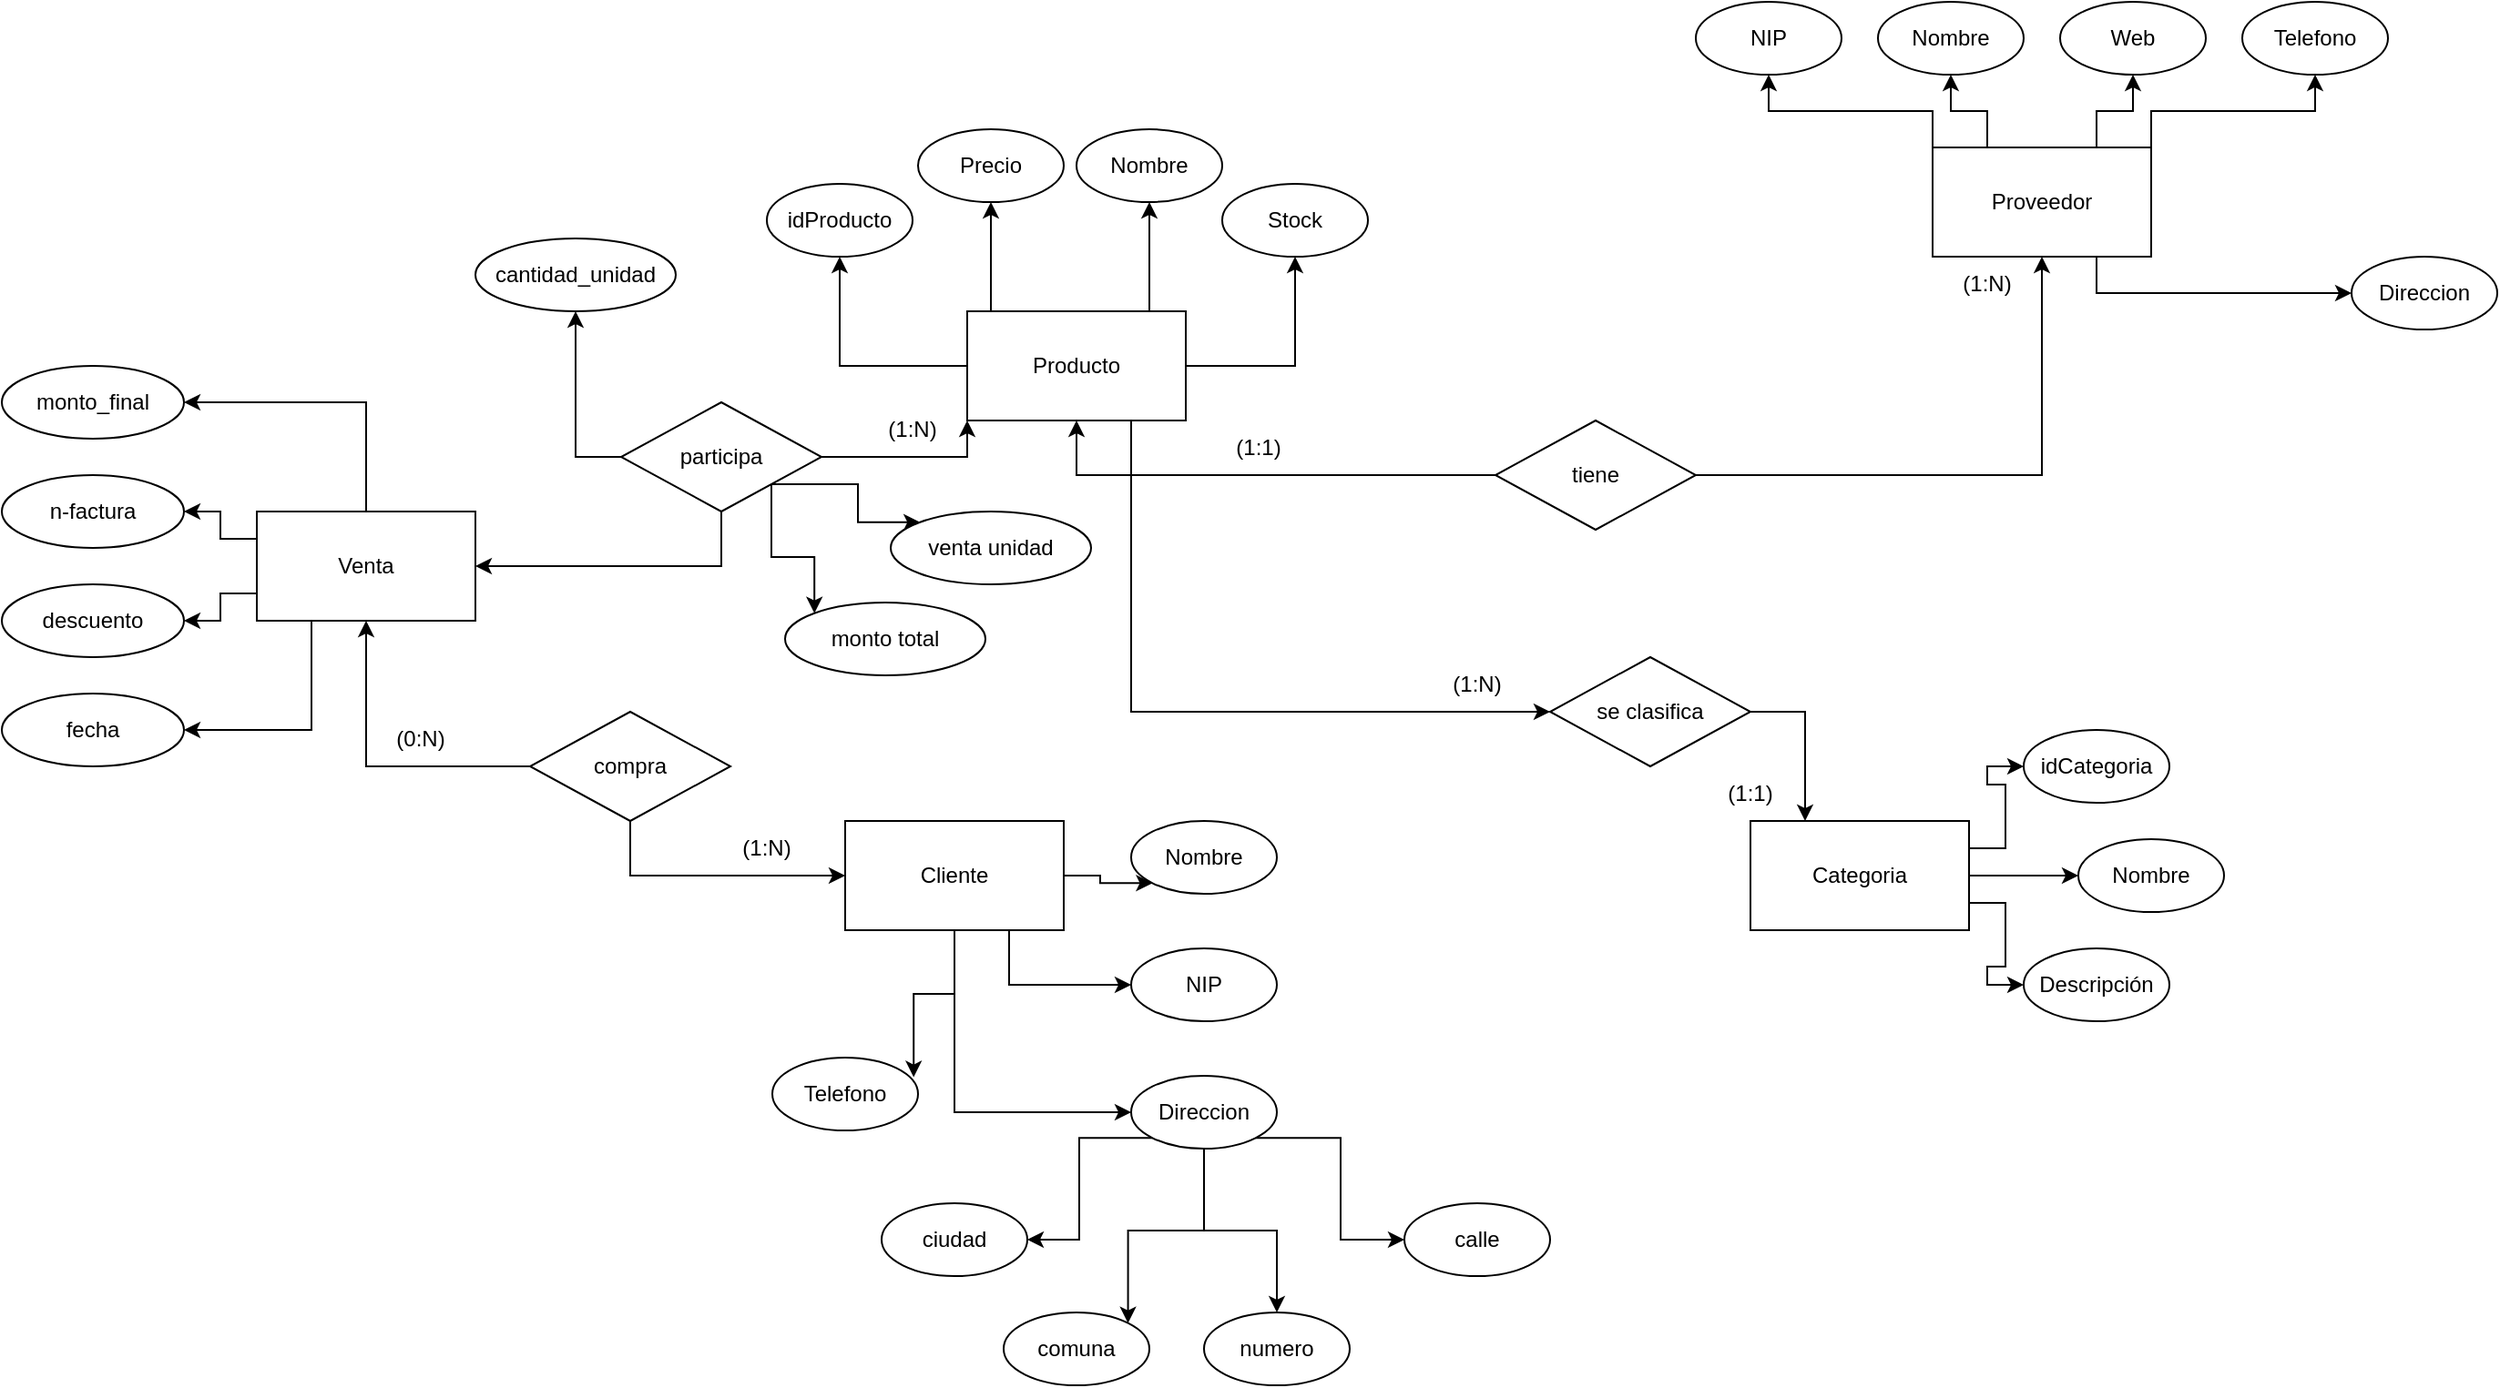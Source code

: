 <mxfile version="26.2.2">
  <diagram id="R2lEEEUBdFMjLlhIrx00" name="Page-1">
    <mxGraphModel dx="1491" dy="810" grid="1" gridSize="10" guides="1" tooltips="1" connect="1" arrows="1" fold="1" page="1" pageScale="1" pageWidth="1920" pageHeight="1080" math="0" shadow="0" extFonts="Permanent Marker^https://fonts.googleapis.com/css?family=Permanent+Marker">
      <root>
        <mxCell id="0" />
        <mxCell id="1" parent="0" />
        <mxCell id="-svoxVY9ocmbRA-tjolU-8" style="edgeStyle=orthogonalEdgeStyle;rounded=0;orthogonalLoop=1;jettySize=auto;html=1;exitX=1;exitY=0.5;exitDx=0;exitDy=0;" parent="1" source="-svoxVY9ocmbRA-tjolU-1" target="-svoxVY9ocmbRA-tjolU-5" edge="1">
          <mxGeometry relative="1" as="geometry" />
        </mxCell>
        <mxCell id="-svoxVY9ocmbRA-tjolU-11" style="edgeStyle=orthogonalEdgeStyle;rounded=0;orthogonalLoop=1;jettySize=auto;html=1;exitX=0.75;exitY=0;exitDx=0;exitDy=0;entryX=0.5;entryY=1;entryDx=0;entryDy=0;" parent="1" source="-svoxVY9ocmbRA-tjolU-1" target="-svoxVY9ocmbRA-tjolU-10" edge="1">
          <mxGeometry relative="1" as="geometry">
            <Array as="points">
              <mxPoint x="770" y="250" />
            </Array>
          </mxGeometry>
        </mxCell>
        <mxCell id="-svoxVY9ocmbRA-tjolU-13" style="edgeStyle=orthogonalEdgeStyle;rounded=0;orthogonalLoop=1;jettySize=auto;html=1;exitX=0.25;exitY=0;exitDx=0;exitDy=0;entryX=0.5;entryY=1;entryDx=0;entryDy=0;" parent="1" source="-svoxVY9ocmbRA-tjolU-1" target="-svoxVY9ocmbRA-tjolU-12" edge="1">
          <mxGeometry relative="1" as="geometry">
            <Array as="points">
              <mxPoint x="683" y="250" />
            </Array>
          </mxGeometry>
        </mxCell>
        <mxCell id="-svoxVY9ocmbRA-tjolU-14" style="edgeStyle=orthogonalEdgeStyle;rounded=0;orthogonalLoop=1;jettySize=auto;html=1;exitX=0;exitY=0.5;exitDx=0;exitDy=0;entryX=0.5;entryY=1;entryDx=0;entryDy=0;" parent="1" source="-svoxVY9ocmbRA-tjolU-1" target="-svoxVY9ocmbRA-tjolU-15" edge="1">
          <mxGeometry relative="1" as="geometry">
            <mxPoint x="620" y="220" as="targetPoint" />
          </mxGeometry>
        </mxCell>
        <mxCell id="-svoxVY9ocmbRA-tjolU-34" style="edgeStyle=orthogonalEdgeStyle;rounded=0;orthogonalLoop=1;jettySize=auto;html=1;exitX=0.75;exitY=1;exitDx=0;exitDy=0;entryX=0;entryY=0.5;entryDx=0;entryDy=0;" parent="1" source="-svoxVY9ocmbRA-tjolU-1" target="-svoxVY9ocmbRA-tjolU-31" edge="1">
          <mxGeometry relative="1" as="geometry" />
        </mxCell>
        <mxCell id="-svoxVY9ocmbRA-tjolU-1" value="Producto" style="rounded=0;whiteSpace=wrap;html=1;" parent="1" vertex="1">
          <mxGeometry x="670" y="250" width="120" height="60" as="geometry" />
        </mxCell>
        <mxCell id="-svoxVY9ocmbRA-tjolU-5" value="Stock" style="ellipse;whiteSpace=wrap;html=1;" parent="1" vertex="1">
          <mxGeometry x="810" y="180" width="80" height="40" as="geometry" />
        </mxCell>
        <mxCell id="-svoxVY9ocmbRA-tjolU-10" value="Nombre" style="ellipse;whiteSpace=wrap;html=1;" parent="1" vertex="1">
          <mxGeometry x="730" y="150" width="80" height="40" as="geometry" />
        </mxCell>
        <mxCell id="-svoxVY9ocmbRA-tjolU-12" value="Precio" style="ellipse;whiteSpace=wrap;html=1;" parent="1" vertex="1">
          <mxGeometry x="643" y="150" width="80" height="40" as="geometry" />
        </mxCell>
        <mxCell id="-svoxVY9ocmbRA-tjolU-15" value="idProducto" style="ellipse;whiteSpace=wrap;html=1;" parent="1" vertex="1">
          <mxGeometry x="560" y="180" width="80" height="40" as="geometry" />
        </mxCell>
        <mxCell id="-svoxVY9ocmbRA-tjolU-28" style="edgeStyle=orthogonalEdgeStyle;rounded=0;orthogonalLoop=1;jettySize=auto;html=1;exitX=1;exitY=0.5;exitDx=0;exitDy=0;entryX=0.5;entryY=1;entryDx=0;entryDy=0;" parent="1" source="-svoxVY9ocmbRA-tjolU-16" target="-svoxVY9ocmbRA-tjolU-17" edge="1">
          <mxGeometry relative="1" as="geometry" />
        </mxCell>
        <mxCell id="-svoxVY9ocmbRA-tjolU-30" style="edgeStyle=orthogonalEdgeStyle;rounded=0;orthogonalLoop=1;jettySize=auto;html=1;exitX=0;exitY=0.5;exitDx=0;exitDy=0;entryX=0.5;entryY=1;entryDx=0;entryDy=0;" parent="1" source="-svoxVY9ocmbRA-tjolU-16" target="-svoxVY9ocmbRA-tjolU-1" edge="1">
          <mxGeometry relative="1" as="geometry" />
        </mxCell>
        <mxCell id="-svoxVY9ocmbRA-tjolU-16" value="tiene" style="rhombus;whiteSpace=wrap;html=1;" parent="1" vertex="1">
          <mxGeometry x="960" y="310" width="110" height="60" as="geometry" />
        </mxCell>
        <mxCell id="-svoxVY9ocmbRA-tjolU-24" style="edgeStyle=orthogonalEdgeStyle;rounded=0;orthogonalLoop=1;jettySize=auto;html=1;exitX=1;exitY=0;exitDx=0;exitDy=0;entryX=0.5;entryY=1;entryDx=0;entryDy=0;" parent="1" source="-svoxVY9ocmbRA-tjolU-17" target="-svoxVY9ocmbRA-tjolU-20" edge="1">
          <mxGeometry relative="1" as="geometry" />
        </mxCell>
        <mxCell id="-svoxVY9ocmbRA-tjolU-25" style="edgeStyle=orthogonalEdgeStyle;rounded=0;orthogonalLoop=1;jettySize=auto;html=1;exitX=0.75;exitY=0;exitDx=0;exitDy=0;entryX=0.5;entryY=1;entryDx=0;entryDy=0;" parent="1" source="-svoxVY9ocmbRA-tjolU-17" target="-svoxVY9ocmbRA-tjolU-19" edge="1">
          <mxGeometry relative="1" as="geometry" />
        </mxCell>
        <mxCell id="-svoxVY9ocmbRA-tjolU-26" style="edgeStyle=orthogonalEdgeStyle;rounded=0;orthogonalLoop=1;jettySize=auto;html=1;exitX=0.25;exitY=0;exitDx=0;exitDy=0;entryX=0.5;entryY=1;entryDx=0;entryDy=0;" parent="1" source="-svoxVY9ocmbRA-tjolU-17" target="-svoxVY9ocmbRA-tjolU-22" edge="1">
          <mxGeometry relative="1" as="geometry" />
        </mxCell>
        <mxCell id="-svoxVY9ocmbRA-tjolU-27" style="edgeStyle=orthogonalEdgeStyle;rounded=0;orthogonalLoop=1;jettySize=auto;html=1;exitX=0;exitY=0;exitDx=0;exitDy=0;entryX=0.5;entryY=1;entryDx=0;entryDy=0;" parent="1" source="-svoxVY9ocmbRA-tjolU-17" target="-svoxVY9ocmbRA-tjolU-21" edge="1">
          <mxGeometry relative="1" as="geometry" />
        </mxCell>
        <mxCell id="-svoxVY9ocmbRA-tjolU-29" style="edgeStyle=orthogonalEdgeStyle;rounded=0;orthogonalLoop=1;jettySize=auto;html=1;exitX=0.75;exitY=1;exitDx=0;exitDy=0;entryX=0;entryY=0.5;entryDx=0;entryDy=0;" parent="1" source="-svoxVY9ocmbRA-tjolU-17" target="-svoxVY9ocmbRA-tjolU-18" edge="1">
          <mxGeometry relative="1" as="geometry" />
        </mxCell>
        <mxCell id="-svoxVY9ocmbRA-tjolU-17" value="Proveedor" style="rounded=0;whiteSpace=wrap;html=1;" parent="1" vertex="1">
          <mxGeometry x="1200" y="160" width="120" height="60" as="geometry" />
        </mxCell>
        <mxCell id="-svoxVY9ocmbRA-tjolU-18" value="Direccion" style="ellipse;whiteSpace=wrap;html=1;" parent="1" vertex="1">
          <mxGeometry x="1430" y="220" width="80" height="40" as="geometry" />
        </mxCell>
        <mxCell id="-svoxVY9ocmbRA-tjolU-19" value="Web" style="ellipse;whiteSpace=wrap;html=1;" parent="1" vertex="1">
          <mxGeometry x="1270" y="80" width="80" height="40" as="geometry" />
        </mxCell>
        <mxCell id="-svoxVY9ocmbRA-tjolU-20" value="Telefono" style="ellipse;whiteSpace=wrap;html=1;" parent="1" vertex="1">
          <mxGeometry x="1370" y="80" width="80" height="40" as="geometry" />
        </mxCell>
        <mxCell id="-svoxVY9ocmbRA-tjolU-21" value="NIP" style="ellipse;whiteSpace=wrap;html=1;" parent="1" vertex="1">
          <mxGeometry x="1070" y="80" width="80" height="40" as="geometry" />
        </mxCell>
        <mxCell id="-svoxVY9ocmbRA-tjolU-22" value="Nombre" style="ellipse;whiteSpace=wrap;html=1;" parent="1" vertex="1">
          <mxGeometry x="1170" y="80" width="80" height="40" as="geometry" />
        </mxCell>
        <mxCell id="hAT-umhpLl2JNJFuaA0R-10" style="edgeStyle=orthogonalEdgeStyle;rounded=0;orthogonalLoop=1;jettySize=auto;html=1;exitX=1;exitY=0.5;exitDx=0;exitDy=0;entryX=0.25;entryY=0;entryDx=0;entryDy=0;" edge="1" parent="1" source="-svoxVY9ocmbRA-tjolU-31" target="hAT-umhpLl2JNJFuaA0R-1">
          <mxGeometry relative="1" as="geometry" />
        </mxCell>
        <mxCell id="-svoxVY9ocmbRA-tjolU-31" value="se clasifica" style="rhombus;whiteSpace=wrap;html=1;" parent="1" vertex="1">
          <mxGeometry x="990" y="440" width="110" height="60" as="geometry" />
        </mxCell>
        <mxCell id="hAT-umhpLl2JNJFuaA0R-5" style="edgeStyle=orthogonalEdgeStyle;rounded=0;orthogonalLoop=1;jettySize=auto;html=1;exitX=1;exitY=0.25;exitDx=0;exitDy=0;entryX=0;entryY=0.5;entryDx=0;entryDy=0;" edge="1" parent="1" source="hAT-umhpLl2JNJFuaA0R-1" target="hAT-umhpLl2JNJFuaA0R-2">
          <mxGeometry relative="1" as="geometry" />
        </mxCell>
        <mxCell id="hAT-umhpLl2JNJFuaA0R-6" style="edgeStyle=orthogonalEdgeStyle;rounded=0;orthogonalLoop=1;jettySize=auto;html=1;exitX=1;exitY=0.5;exitDx=0;exitDy=0;entryX=0;entryY=0.5;entryDx=0;entryDy=0;" edge="1" parent="1" source="hAT-umhpLl2JNJFuaA0R-1" target="hAT-umhpLl2JNJFuaA0R-3">
          <mxGeometry relative="1" as="geometry" />
        </mxCell>
        <mxCell id="hAT-umhpLl2JNJFuaA0R-7" style="edgeStyle=orthogonalEdgeStyle;rounded=0;orthogonalLoop=1;jettySize=auto;html=1;exitX=1;exitY=0.75;exitDx=0;exitDy=0;entryX=0;entryY=0.5;entryDx=0;entryDy=0;" edge="1" parent="1" source="hAT-umhpLl2JNJFuaA0R-1" target="hAT-umhpLl2JNJFuaA0R-4">
          <mxGeometry relative="1" as="geometry" />
        </mxCell>
        <mxCell id="hAT-umhpLl2JNJFuaA0R-1" value="Categoria" style="rounded=0;whiteSpace=wrap;html=1;" vertex="1" parent="1">
          <mxGeometry x="1100" y="530" width="120" height="60" as="geometry" />
        </mxCell>
        <mxCell id="hAT-umhpLl2JNJFuaA0R-2" value="idCategoria" style="ellipse;whiteSpace=wrap;html=1;" vertex="1" parent="1">
          <mxGeometry x="1250" y="480" width="80" height="40" as="geometry" />
        </mxCell>
        <mxCell id="hAT-umhpLl2JNJFuaA0R-3" value="Nombre" style="ellipse;whiteSpace=wrap;html=1;" vertex="1" parent="1">
          <mxGeometry x="1280" y="540" width="80" height="40" as="geometry" />
        </mxCell>
        <mxCell id="hAT-umhpLl2JNJFuaA0R-4" value="Descripción" style="ellipse;whiteSpace=wrap;html=1;" vertex="1" parent="1">
          <mxGeometry x="1250" y="600" width="80" height="40" as="geometry" />
        </mxCell>
        <mxCell id="hAT-umhpLl2JNJFuaA0R-24" style="edgeStyle=orthogonalEdgeStyle;rounded=0;orthogonalLoop=1;jettySize=auto;html=1;exitX=0.5;exitY=0;exitDx=0;exitDy=0;entryX=1;entryY=0.5;entryDx=0;entryDy=0;" edge="1" parent="1" source="hAT-umhpLl2JNJFuaA0R-11" target="hAT-umhpLl2JNJFuaA0R-19">
          <mxGeometry relative="1" as="geometry" />
        </mxCell>
        <mxCell id="hAT-umhpLl2JNJFuaA0R-25" style="edgeStyle=orthogonalEdgeStyle;rounded=0;orthogonalLoop=1;jettySize=auto;html=1;exitX=0;exitY=0.25;exitDx=0;exitDy=0;entryX=1;entryY=0.5;entryDx=0;entryDy=0;" edge="1" parent="1" source="hAT-umhpLl2JNJFuaA0R-11" target="hAT-umhpLl2JNJFuaA0R-20">
          <mxGeometry relative="1" as="geometry" />
        </mxCell>
        <mxCell id="hAT-umhpLl2JNJFuaA0R-26" style="edgeStyle=orthogonalEdgeStyle;rounded=0;orthogonalLoop=1;jettySize=auto;html=1;exitX=0;exitY=0.75;exitDx=0;exitDy=0;entryX=1;entryY=0.5;entryDx=0;entryDy=0;" edge="1" parent="1" source="hAT-umhpLl2JNJFuaA0R-11" target="hAT-umhpLl2JNJFuaA0R-21">
          <mxGeometry relative="1" as="geometry" />
        </mxCell>
        <mxCell id="hAT-umhpLl2JNJFuaA0R-27" style="edgeStyle=orthogonalEdgeStyle;rounded=0;orthogonalLoop=1;jettySize=auto;html=1;exitX=0.25;exitY=1;exitDx=0;exitDy=0;entryX=1;entryY=0.5;entryDx=0;entryDy=0;" edge="1" parent="1" source="hAT-umhpLl2JNJFuaA0R-11" target="hAT-umhpLl2JNJFuaA0R-22">
          <mxGeometry relative="1" as="geometry" />
        </mxCell>
        <mxCell id="hAT-umhpLl2JNJFuaA0R-11" value="Venta" style="rounded=0;whiteSpace=wrap;html=1;" vertex="1" parent="1">
          <mxGeometry x="280" y="360" width="120" height="60" as="geometry" />
        </mxCell>
        <mxCell id="hAT-umhpLl2JNJFuaA0R-47" style="edgeStyle=orthogonalEdgeStyle;rounded=0;orthogonalLoop=1;jettySize=auto;html=1;exitX=1;exitY=0.5;exitDx=0;exitDy=0;entryX=0;entryY=1;entryDx=0;entryDy=0;" edge="1" parent="1" source="hAT-umhpLl2JNJFuaA0R-12" target="hAT-umhpLl2JNJFuaA0R-36">
          <mxGeometry relative="1" as="geometry" />
        </mxCell>
        <mxCell id="hAT-umhpLl2JNJFuaA0R-48" style="edgeStyle=orthogonalEdgeStyle;rounded=0;orthogonalLoop=1;jettySize=auto;html=1;exitX=0.75;exitY=1;exitDx=0;exitDy=0;entryX=0;entryY=0.5;entryDx=0;entryDy=0;" edge="1" parent="1" source="hAT-umhpLl2JNJFuaA0R-12" target="hAT-umhpLl2JNJFuaA0R-37">
          <mxGeometry relative="1" as="geometry" />
        </mxCell>
        <mxCell id="hAT-umhpLl2JNJFuaA0R-49" style="edgeStyle=orthogonalEdgeStyle;rounded=0;orthogonalLoop=1;jettySize=auto;html=1;exitX=0.5;exitY=1;exitDx=0;exitDy=0;entryX=0;entryY=0.5;entryDx=0;entryDy=0;" edge="1" parent="1" source="hAT-umhpLl2JNJFuaA0R-12" target="hAT-umhpLl2JNJFuaA0R-38">
          <mxGeometry relative="1" as="geometry" />
        </mxCell>
        <mxCell id="hAT-umhpLl2JNJFuaA0R-12" value="Cliente" style="rounded=0;whiteSpace=wrap;html=1;" vertex="1" parent="1">
          <mxGeometry x="603" y="530" width="120" height="60" as="geometry" />
        </mxCell>
        <mxCell id="hAT-umhpLl2JNJFuaA0R-15" style="edgeStyle=orthogonalEdgeStyle;rounded=0;orthogonalLoop=1;jettySize=auto;html=1;exitX=1;exitY=0.5;exitDx=0;exitDy=0;entryX=0;entryY=1;entryDx=0;entryDy=0;" edge="1" parent="1" source="hAT-umhpLl2JNJFuaA0R-13" target="-svoxVY9ocmbRA-tjolU-1">
          <mxGeometry relative="1" as="geometry" />
        </mxCell>
        <mxCell id="hAT-umhpLl2JNJFuaA0R-17" style="edgeStyle=orthogonalEdgeStyle;rounded=0;orthogonalLoop=1;jettySize=auto;html=1;exitX=0;exitY=0.5;exitDx=0;exitDy=0;entryX=0.5;entryY=1;entryDx=0;entryDy=0;" edge="1" parent="1" source="hAT-umhpLl2JNJFuaA0R-13" target="hAT-umhpLl2JNJFuaA0R-16">
          <mxGeometry relative="1" as="geometry" />
        </mxCell>
        <mxCell id="hAT-umhpLl2JNJFuaA0R-18" style="edgeStyle=orthogonalEdgeStyle;rounded=0;orthogonalLoop=1;jettySize=auto;html=1;exitX=0.5;exitY=1;exitDx=0;exitDy=0;entryX=1;entryY=0.5;entryDx=0;entryDy=0;" edge="1" parent="1" source="hAT-umhpLl2JNJFuaA0R-13" target="hAT-umhpLl2JNJFuaA0R-11">
          <mxGeometry relative="1" as="geometry" />
        </mxCell>
        <mxCell id="hAT-umhpLl2JNJFuaA0R-32" style="edgeStyle=orthogonalEdgeStyle;rounded=0;orthogonalLoop=1;jettySize=auto;html=1;exitX=1;exitY=1;exitDx=0;exitDy=0;entryX=0;entryY=0;entryDx=0;entryDy=0;" edge="1" parent="1" source="hAT-umhpLl2JNJFuaA0R-13" target="hAT-umhpLl2JNJFuaA0R-29">
          <mxGeometry relative="1" as="geometry" />
        </mxCell>
        <mxCell id="hAT-umhpLl2JNJFuaA0R-33" style="edgeStyle=orthogonalEdgeStyle;rounded=0;orthogonalLoop=1;jettySize=auto;html=1;exitX=1;exitY=1;exitDx=0;exitDy=0;entryX=0;entryY=0;entryDx=0;entryDy=0;" edge="1" parent="1" source="hAT-umhpLl2JNJFuaA0R-13" target="hAT-umhpLl2JNJFuaA0R-30">
          <mxGeometry relative="1" as="geometry" />
        </mxCell>
        <mxCell id="hAT-umhpLl2JNJFuaA0R-13" value="participa" style="rhombus;whiteSpace=wrap;html=1;" vertex="1" parent="1">
          <mxGeometry x="480" y="300" width="110" height="60" as="geometry" />
        </mxCell>
        <mxCell id="hAT-umhpLl2JNJFuaA0R-16" value="cantidad_unidad" style="ellipse;whiteSpace=wrap;html=1;" vertex="1" parent="1">
          <mxGeometry x="400" y="210" width="110" height="40" as="geometry" />
        </mxCell>
        <mxCell id="hAT-umhpLl2JNJFuaA0R-19" value="monto_final" style="ellipse;whiteSpace=wrap;html=1;" vertex="1" parent="1">
          <mxGeometry x="140" y="280" width="100" height="40" as="geometry" />
        </mxCell>
        <mxCell id="hAT-umhpLl2JNJFuaA0R-20" value="n-factura" style="ellipse;whiteSpace=wrap;html=1;" vertex="1" parent="1">
          <mxGeometry x="140" y="340" width="100" height="40" as="geometry" />
        </mxCell>
        <mxCell id="hAT-umhpLl2JNJFuaA0R-21" value="descuento" style="ellipse;whiteSpace=wrap;html=1;" vertex="1" parent="1">
          <mxGeometry x="140" y="400" width="100" height="40" as="geometry" />
        </mxCell>
        <mxCell id="hAT-umhpLl2JNJFuaA0R-22" value="fecha" style="ellipse;whiteSpace=wrap;html=1;" vertex="1" parent="1">
          <mxGeometry x="140" y="460" width="100" height="40" as="geometry" />
        </mxCell>
        <mxCell id="hAT-umhpLl2JNJFuaA0R-34" style="edgeStyle=orthogonalEdgeStyle;rounded=0;orthogonalLoop=1;jettySize=auto;html=1;exitX=0;exitY=0.5;exitDx=0;exitDy=0;entryX=0.5;entryY=1;entryDx=0;entryDy=0;" edge="1" parent="1" source="hAT-umhpLl2JNJFuaA0R-28" target="hAT-umhpLl2JNJFuaA0R-11">
          <mxGeometry relative="1" as="geometry" />
        </mxCell>
        <mxCell id="hAT-umhpLl2JNJFuaA0R-35" style="edgeStyle=orthogonalEdgeStyle;rounded=0;orthogonalLoop=1;jettySize=auto;html=1;exitX=0.5;exitY=1;exitDx=0;exitDy=0;entryX=0;entryY=0.5;entryDx=0;entryDy=0;" edge="1" parent="1" source="hAT-umhpLl2JNJFuaA0R-28" target="hAT-umhpLl2JNJFuaA0R-12">
          <mxGeometry relative="1" as="geometry" />
        </mxCell>
        <mxCell id="hAT-umhpLl2JNJFuaA0R-28" value="compra" style="rhombus;whiteSpace=wrap;html=1;" vertex="1" parent="1">
          <mxGeometry x="430" y="470" width="110" height="60" as="geometry" />
        </mxCell>
        <mxCell id="hAT-umhpLl2JNJFuaA0R-29" value="venta unidad" style="ellipse;whiteSpace=wrap;html=1;" vertex="1" parent="1">
          <mxGeometry x="628" y="360" width="110" height="40" as="geometry" />
        </mxCell>
        <mxCell id="hAT-umhpLl2JNJFuaA0R-30" value="monto total" style="ellipse;whiteSpace=wrap;html=1;" vertex="1" parent="1">
          <mxGeometry x="570" y="410" width="110" height="40" as="geometry" />
        </mxCell>
        <mxCell id="hAT-umhpLl2JNJFuaA0R-36" value="Nombre" style="ellipse;whiteSpace=wrap;html=1;" vertex="1" parent="1">
          <mxGeometry x="760" y="530" width="80" height="40" as="geometry" />
        </mxCell>
        <mxCell id="hAT-umhpLl2JNJFuaA0R-37" value="NIP" style="ellipse;whiteSpace=wrap;html=1;" vertex="1" parent="1">
          <mxGeometry x="760" y="600" width="80" height="40" as="geometry" />
        </mxCell>
        <mxCell id="hAT-umhpLl2JNJFuaA0R-50" style="edgeStyle=orthogonalEdgeStyle;rounded=0;orthogonalLoop=1;jettySize=auto;html=1;exitX=0;exitY=1;exitDx=0;exitDy=0;entryX=1;entryY=0.5;entryDx=0;entryDy=0;" edge="1" parent="1" source="hAT-umhpLl2JNJFuaA0R-38" target="hAT-umhpLl2JNJFuaA0R-41">
          <mxGeometry relative="1" as="geometry" />
        </mxCell>
        <mxCell id="hAT-umhpLl2JNJFuaA0R-51" style="edgeStyle=orthogonalEdgeStyle;rounded=0;orthogonalLoop=1;jettySize=auto;html=1;exitX=0.5;exitY=1;exitDx=0;exitDy=0;entryX=1;entryY=0;entryDx=0;entryDy=0;" edge="1" parent="1" source="hAT-umhpLl2JNJFuaA0R-38" target="hAT-umhpLl2JNJFuaA0R-42">
          <mxGeometry relative="1" as="geometry" />
        </mxCell>
        <mxCell id="hAT-umhpLl2JNJFuaA0R-52" style="edgeStyle=orthogonalEdgeStyle;rounded=0;orthogonalLoop=1;jettySize=auto;html=1;exitX=0.5;exitY=1;exitDx=0;exitDy=0;entryX=0.5;entryY=0;entryDx=0;entryDy=0;" edge="1" parent="1" source="hAT-umhpLl2JNJFuaA0R-38" target="hAT-umhpLl2JNJFuaA0R-43">
          <mxGeometry relative="1" as="geometry" />
        </mxCell>
        <mxCell id="hAT-umhpLl2JNJFuaA0R-54" style="edgeStyle=orthogonalEdgeStyle;rounded=0;orthogonalLoop=1;jettySize=auto;html=1;exitX=1;exitY=1;exitDx=0;exitDy=0;entryX=0;entryY=0.5;entryDx=0;entryDy=0;" edge="1" parent="1" source="hAT-umhpLl2JNJFuaA0R-38" target="hAT-umhpLl2JNJFuaA0R-44">
          <mxGeometry relative="1" as="geometry" />
        </mxCell>
        <mxCell id="hAT-umhpLl2JNJFuaA0R-38" value="Direccion" style="ellipse;whiteSpace=wrap;html=1;" vertex="1" parent="1">
          <mxGeometry x="760" y="670" width="80" height="40" as="geometry" />
        </mxCell>
        <mxCell id="hAT-umhpLl2JNJFuaA0R-39" value="Telefono" style="ellipse;whiteSpace=wrap;html=1;" vertex="1" parent="1">
          <mxGeometry x="563" y="660" width="80" height="40" as="geometry" />
        </mxCell>
        <mxCell id="hAT-umhpLl2JNJFuaA0R-41" value="ciudad" style="ellipse;whiteSpace=wrap;html=1;" vertex="1" parent="1">
          <mxGeometry x="623" y="740" width="80" height="40" as="geometry" />
        </mxCell>
        <mxCell id="hAT-umhpLl2JNJFuaA0R-42" value="comuna" style="ellipse;whiteSpace=wrap;html=1;" vertex="1" parent="1">
          <mxGeometry x="690" y="800" width="80" height="40" as="geometry" />
        </mxCell>
        <mxCell id="hAT-umhpLl2JNJFuaA0R-43" value="numero" style="ellipse;whiteSpace=wrap;html=1;" vertex="1" parent="1">
          <mxGeometry x="800" y="800" width="80" height="40" as="geometry" />
        </mxCell>
        <mxCell id="hAT-umhpLl2JNJFuaA0R-44" value="calle" style="ellipse;whiteSpace=wrap;html=1;" vertex="1" parent="1">
          <mxGeometry x="910" y="740" width="80" height="40" as="geometry" />
        </mxCell>
        <mxCell id="hAT-umhpLl2JNJFuaA0R-46" style="edgeStyle=orthogonalEdgeStyle;rounded=0;orthogonalLoop=1;jettySize=auto;html=1;exitX=0.5;exitY=1;exitDx=0;exitDy=0;entryX=0.97;entryY=0.27;entryDx=0;entryDy=0;entryPerimeter=0;" edge="1" parent="1" source="hAT-umhpLl2JNJFuaA0R-12" target="hAT-umhpLl2JNJFuaA0R-39">
          <mxGeometry relative="1" as="geometry" />
        </mxCell>
        <mxCell id="hAT-umhpLl2JNJFuaA0R-55" value="(1:N)" style="text;html=1;align=center;verticalAlign=middle;whiteSpace=wrap;rounded=0;" vertex="1" parent="1">
          <mxGeometry x="920" y="440" width="60" height="30" as="geometry" />
        </mxCell>
        <mxCell id="hAT-umhpLl2JNJFuaA0R-56" value="(1:1)" style="text;html=1;align=center;verticalAlign=middle;whiteSpace=wrap;rounded=0;" vertex="1" parent="1">
          <mxGeometry x="1070" y="500" width="60" height="30" as="geometry" />
        </mxCell>
        <mxCell id="hAT-umhpLl2JNJFuaA0R-57" value="(1:N)" style="text;html=1;align=center;verticalAlign=middle;whiteSpace=wrap;rounded=0;" vertex="1" parent="1">
          <mxGeometry x="530" y="530" width="60" height="30" as="geometry" />
        </mxCell>
        <mxCell id="hAT-umhpLl2JNJFuaA0R-58" value="(1:N)" style="text;html=1;align=center;verticalAlign=middle;whiteSpace=wrap;rounded=0;" vertex="1" parent="1">
          <mxGeometry x="610" y="300" width="60" height="30" as="geometry" />
        </mxCell>
        <mxCell id="hAT-umhpLl2JNJFuaA0R-59" value="(1:N)" style="text;html=1;align=center;verticalAlign=middle;whiteSpace=wrap;rounded=0;" vertex="1" parent="1">
          <mxGeometry x="1200" y="220" width="60" height="30" as="geometry" />
        </mxCell>
        <mxCell id="hAT-umhpLl2JNJFuaA0R-60" value="(1:1)" style="text;html=1;align=center;verticalAlign=middle;whiteSpace=wrap;rounded=0;" vertex="1" parent="1">
          <mxGeometry x="800" y="310" width="60" height="30" as="geometry" />
        </mxCell>
        <mxCell id="hAT-umhpLl2JNJFuaA0R-61" value="(0:N)" style="text;html=1;align=center;verticalAlign=middle;whiteSpace=wrap;rounded=0;" vertex="1" parent="1">
          <mxGeometry x="340" y="470" width="60" height="30" as="geometry" />
        </mxCell>
      </root>
    </mxGraphModel>
  </diagram>
</mxfile>
